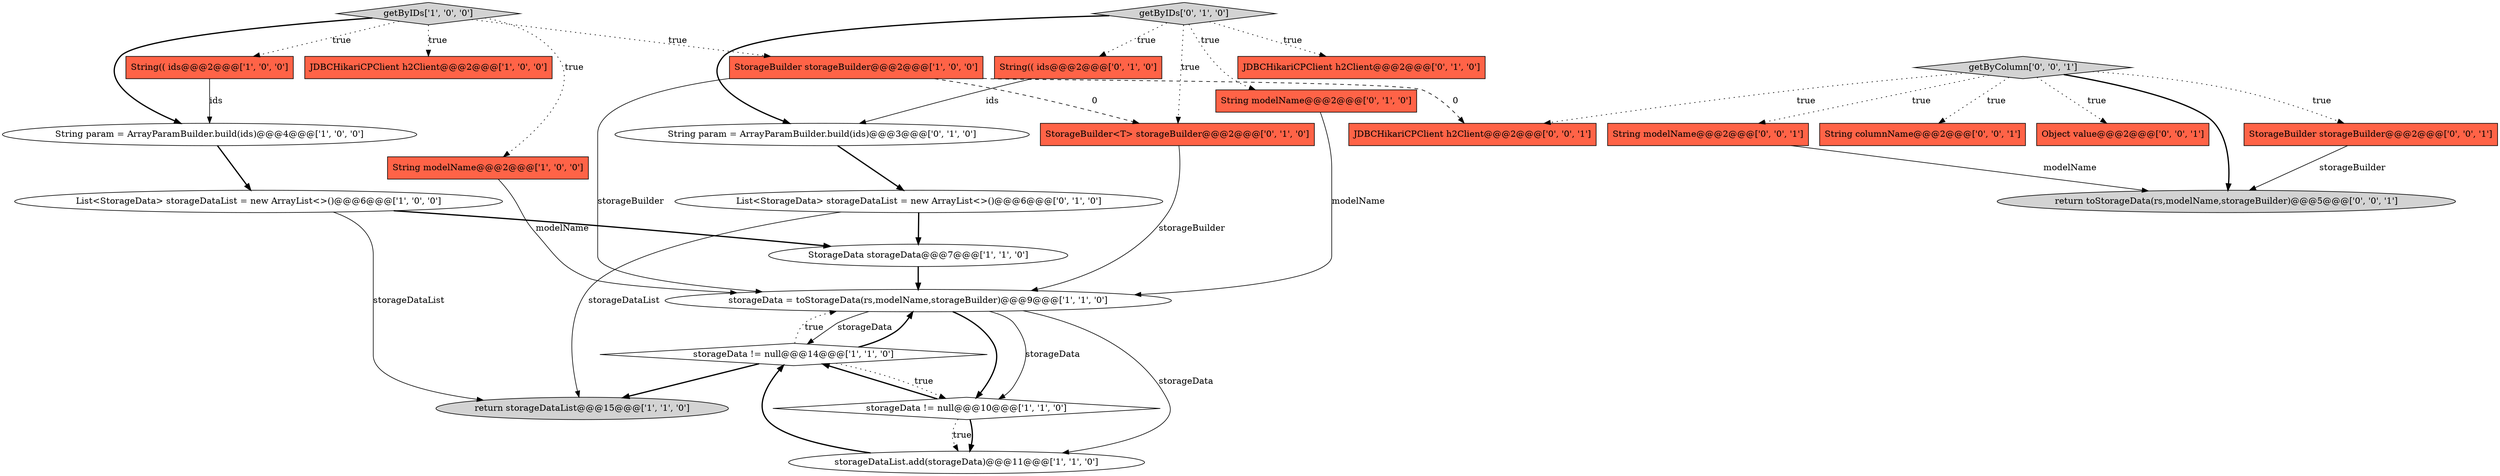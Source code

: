 digraph {
3 [style = filled, label = "storageData = toStorageData(rs,modelName,storageBuilder)@@@9@@@['1', '1', '0']", fillcolor = white, shape = ellipse image = "AAA0AAABBB1BBB"];
19 [style = filled, label = "getByIDs['0', '1', '0']", fillcolor = lightgray, shape = diamond image = "AAA0AAABBB2BBB"];
7 [style = filled, label = "String param = ArrayParamBuilder.build(ids)@@@4@@@['1', '0', '0']", fillcolor = white, shape = ellipse image = "AAA0AAABBB1BBB"];
10 [style = filled, label = "StorageBuilder storageBuilder@@@2@@@['1', '0', '0']", fillcolor = tomato, shape = box image = "AAA1AAABBB1BBB"];
1 [style = filled, label = "String modelName@@@2@@@['1', '0', '0']", fillcolor = tomato, shape = box image = "AAA0AAABBB1BBB"];
14 [style = filled, label = "String(( ids@@@2@@@['0', '1', '0']", fillcolor = tomato, shape = box image = "AAA0AAABBB2BBB"];
8 [style = filled, label = "storageData != null@@@14@@@['1', '1', '0']", fillcolor = white, shape = diamond image = "AAA0AAABBB1BBB"];
15 [style = filled, label = "String param = ArrayParamBuilder.build(ids)@@@3@@@['0', '1', '0']", fillcolor = white, shape = ellipse image = "AAA0AAABBB2BBB"];
11 [style = filled, label = "StorageData storageData@@@7@@@['1', '1', '0']", fillcolor = white, shape = ellipse image = "AAA0AAABBB1BBB"];
26 [style = filled, label = "return toStorageData(rs,modelName,storageBuilder)@@@5@@@['0', '0', '1']", fillcolor = lightgray, shape = ellipse image = "AAA0AAABBB3BBB"];
22 [style = filled, label = "StorageBuilder storageBuilder@@@2@@@['0', '0', '1']", fillcolor = tomato, shape = box image = "AAA0AAABBB3BBB"];
9 [style = filled, label = "return storageDataList@@@15@@@['1', '1', '0']", fillcolor = lightgray, shape = ellipse image = "AAA0AAABBB1BBB"];
2 [style = filled, label = "JDBCHikariCPClient h2Client@@@2@@@['1', '0', '0']", fillcolor = tomato, shape = box image = "AAA0AAABBB1BBB"];
23 [style = filled, label = "String modelName@@@2@@@['0', '0', '1']", fillcolor = tomato, shape = box image = "AAA0AAABBB3BBB"];
13 [style = filled, label = "String modelName@@@2@@@['0', '1', '0']", fillcolor = tomato, shape = box image = "AAA0AAABBB2BBB"];
17 [style = filled, label = "StorageBuilder<T> storageBuilder@@@2@@@['0', '1', '0']", fillcolor = tomato, shape = box image = "AAA1AAABBB2BBB"];
25 [style = filled, label = "JDBCHikariCPClient h2Client@@@2@@@['0', '0', '1']", fillcolor = tomato, shape = box image = "AAA0AAABBB3BBB"];
18 [style = filled, label = "List<StorageData> storageDataList = new ArrayList<>()@@@6@@@['0', '1', '0']", fillcolor = white, shape = ellipse image = "AAA0AAABBB2BBB"];
21 [style = filled, label = "getByColumn['0', '0', '1']", fillcolor = lightgray, shape = diamond image = "AAA0AAABBB3BBB"];
4 [style = filled, label = "getByIDs['1', '0', '0']", fillcolor = lightgray, shape = diamond image = "AAA0AAABBB1BBB"];
0 [style = filled, label = "storageData != null@@@10@@@['1', '1', '0']", fillcolor = white, shape = diamond image = "AAA0AAABBB1BBB"];
5 [style = filled, label = "storageDataList.add(storageData)@@@11@@@['1', '1', '0']", fillcolor = white, shape = ellipse image = "AAA0AAABBB1BBB"];
12 [style = filled, label = "List<StorageData> storageDataList = new ArrayList<>()@@@6@@@['1', '0', '0']", fillcolor = white, shape = ellipse image = "AAA0AAABBB1BBB"];
20 [style = filled, label = "String columnName@@@2@@@['0', '0', '1']", fillcolor = tomato, shape = box image = "AAA0AAABBB3BBB"];
24 [style = filled, label = "Object value@@@2@@@['0', '0', '1']", fillcolor = tomato, shape = box image = "AAA0AAABBB3BBB"];
6 [style = filled, label = "String(( ids@@@2@@@['1', '0', '0']", fillcolor = tomato, shape = box image = "AAA0AAABBB1BBB"];
16 [style = filled, label = "JDBCHikariCPClient h2Client@@@2@@@['0', '1', '0']", fillcolor = tomato, shape = box image = "AAA0AAABBB2BBB"];
4->6 [style = dotted, label="true"];
5->8 [style = bold, label=""];
19->14 [style = dotted, label="true"];
12->9 [style = solid, label="storageDataList"];
0->5 [style = dotted, label="true"];
21->20 [style = dotted, label="true"];
4->1 [style = dotted, label="true"];
7->12 [style = bold, label=""];
4->10 [style = dotted, label="true"];
19->17 [style = dotted, label="true"];
23->26 [style = solid, label="modelName"];
18->11 [style = bold, label=""];
8->3 [style = bold, label=""];
12->11 [style = bold, label=""];
22->26 [style = solid, label="storageBuilder"];
1->3 [style = solid, label="modelName"];
21->22 [style = dotted, label="true"];
10->3 [style = solid, label="storageBuilder"];
19->13 [style = dotted, label="true"];
3->0 [style = solid, label="storageData"];
15->18 [style = bold, label=""];
8->3 [style = dotted, label="true"];
4->7 [style = bold, label=""];
3->0 [style = bold, label=""];
21->25 [style = dotted, label="true"];
21->26 [style = bold, label=""];
21->24 [style = dotted, label="true"];
3->8 [style = solid, label="storageData"];
11->3 [style = bold, label=""];
21->23 [style = dotted, label="true"];
6->7 [style = solid, label="ids"];
0->8 [style = bold, label=""];
13->3 [style = solid, label="modelName"];
8->9 [style = bold, label=""];
19->16 [style = dotted, label="true"];
17->3 [style = solid, label="storageBuilder"];
10->17 [style = dashed, label="0"];
3->5 [style = solid, label="storageData"];
8->0 [style = dotted, label="true"];
18->9 [style = solid, label="storageDataList"];
19->15 [style = bold, label=""];
14->15 [style = solid, label="ids"];
4->2 [style = dotted, label="true"];
10->25 [style = dashed, label="0"];
0->5 [style = bold, label=""];
}
